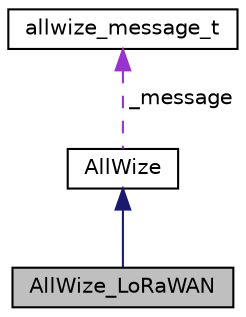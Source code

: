 digraph "AllWize_LoRaWAN"
{
 // LATEX_PDF_SIZE
  edge [fontname="Helvetica",fontsize="10",labelfontname="Helvetica",labelfontsize="10"];
  node [fontname="Helvetica",fontsize="10",shape=record];
  Node1 [label="AllWize_LoRaWAN",height=0.2,width=0.4,color="black", fillcolor="grey75", style="filled", fontcolor="black",tooltip=" "];
  Node2 -> Node1 [dir="back",color="midnightblue",fontsize="10",style="solid",fontname="Helvetica"];
  Node2 [label="AllWize",height=0.2,width=0.4,color="black", fillcolor="white", style="filled",URL="$classAllWize.html",tooltip=" "];
  Node3 -> Node2 [dir="back",color="darkorchid3",fontsize="10",style="dashed",label=" _message" ,fontname="Helvetica"];
  Node3 [label="allwize_message_t",height=0.2,width=0.4,color="black", fillcolor="white", style="filled",URL="$structallwize__message__t.html",tooltip=" "];
}
